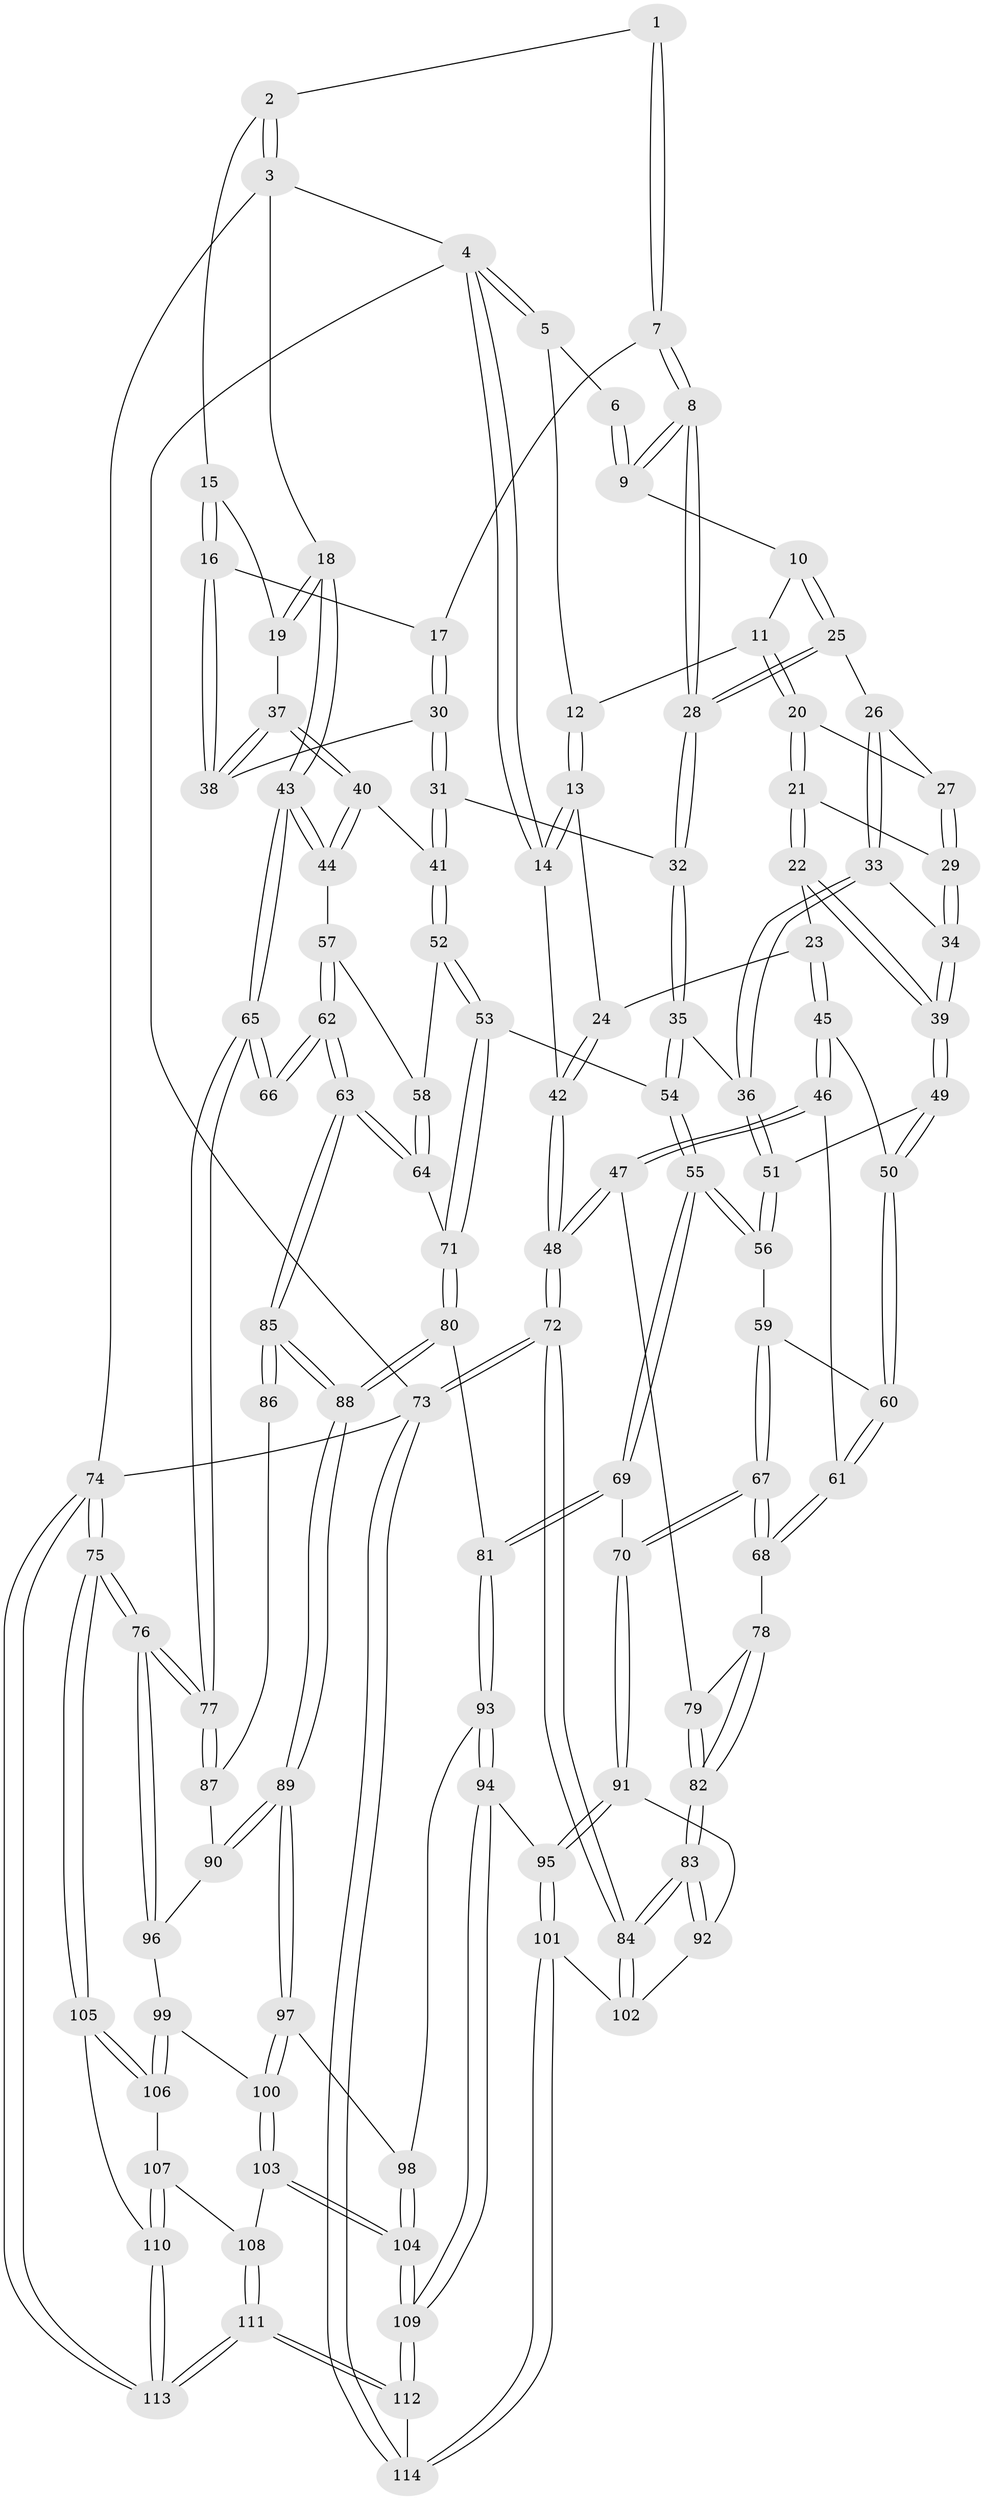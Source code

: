 // Generated by graph-tools (version 1.1) at 2025/00/03/09/25 05:00:45]
// undirected, 114 vertices, 282 edges
graph export_dot {
graph [start="1"]
  node [color=gray90,style=filled];
  1 [pos="+0.6735639349992698+0"];
  2 [pos="+0.9620286603186958+0"];
  3 [pos="+1+0"];
  4 [pos="+0+0"];
  5 [pos="+0.25775043242081114+0"];
  6 [pos="+0.5001469912771507+0"];
  7 [pos="+0.6313680996719785+0.07389772324872813"];
  8 [pos="+0.5812513003681004+0.10013964515333466"];
  9 [pos="+0.5276116977691486+0.04485943169538279"];
  10 [pos="+0.44241166750009686+0.06527463484704456"];
  11 [pos="+0.3054199491996885+0"];
  12 [pos="+0.2590875687043638+0"];
  13 [pos="+0.11602676238915861+0.10705109116204481"];
  14 [pos="+0+0"];
  15 [pos="+0.9236614160933609+0"];
  16 [pos="+0.7977424517775517+0.08823543551195046"];
  17 [pos="+0.7202108173203476+0.10027157295640565"];
  18 [pos="+1+0.2017465224354973"];
  19 [pos="+0.9386575706765274+0.15023566767851299"];
  20 [pos="+0.30615948893406264+0.01373538685154792"];
  21 [pos="+0.2833242985224887+0.12997274045717322"];
  22 [pos="+0.20836968402992714+0.1893114030278862"];
  23 [pos="+0.1420933237710694+0.18509563587024272"];
  24 [pos="+0.13262369540156313+0.1750462451182759"];
  25 [pos="+0.44099512717777295+0.1229414587453092"];
  26 [pos="+0.4114653482030177+0.1391786436331408"];
  27 [pos="+0.39765834353353413+0.13837211135641989"];
  28 [pos="+0.551540098069734+0.18788335788207405"];
  29 [pos="+0.34151104686371203+0.17082219418848535"];
  30 [pos="+0.6772324166213518+0.19663979036473075"];
  31 [pos="+0.6527530942171433+0.23309853453295537"];
  32 [pos="+0.5547170995634496+0.21807737914230474"];
  33 [pos="+0.4216991693017799+0.2400684660964916"];
  34 [pos="+0.3518137689307981+0.21889552651938063"];
  35 [pos="+0.5460633139382848+0.23060412828208837"];
  36 [pos="+0.458489441741612+0.2703239876132048"];
  37 [pos="+0.8337953574931016+0.18207696791262595"];
  38 [pos="+0.8313477998597285+0.17682418228925095"];
  39 [pos="+0.2849678692254062+0.27778077793441597"];
  40 [pos="+0.8345458968045865+0.2631762550575898"];
  41 [pos="+0.7091620575822944+0.27896313749832335"];
  42 [pos="+0+0.2652915979601675"];
  43 [pos="+1+0.20866984501028782"];
  44 [pos="+0.8662996269935912+0.3038254653943456"];
  45 [pos="+0.11561909276503034+0.33894983246406435"];
  46 [pos="+0.04148085466651291+0.4120019156062272"];
  47 [pos="+0+0.4393898502325619"];
  48 [pos="+0+0.42908815794612565"];
  49 [pos="+0.2862719708676444+0.2945560428610562"];
  50 [pos="+0.26160155677253677+0.3495254728123222"];
  51 [pos="+0.43230980088075677+0.3245922938003794"];
  52 [pos="+0.6562100843177635+0.41442395071886245"];
  53 [pos="+0.6248330944292626+0.4416601952579367"];
  54 [pos="+0.609067855438158+0.4388381266761615"];
  55 [pos="+0.497540974009204+0.4739794603322703"];
  56 [pos="+0.43299329188158364+0.412015576825323"];
  57 [pos="+0.8619774541876295+0.3779860150366089"];
  58 [pos="+0.7953834475687231+0.3963127651209157"];
  59 [pos="+0.3962499654873226+0.41731745862272995"];
  60 [pos="+0.2810841986363567+0.39778866100986915"];
  61 [pos="+0.25494869988018715+0.45341406944914586"];
  62 [pos="+0.8955349178587758+0.4534682441819592"];
  63 [pos="+0.7719445762779815+0.5965640230593269"];
  64 [pos="+0.7177137245717248+0.5468319632409328"];
  65 [pos="+1+0.5330809345655156"];
  66 [pos="+1+0.5010757196508966"];
  67 [pos="+0.26862519803361695+0.5939644862740112"];
  68 [pos="+0.26126097774101914+0.5881531625628199"];
  69 [pos="+0.4776450720512286+0.5364785624774717"];
  70 [pos="+0.2777634313186726+0.6045463143292598"];
  71 [pos="+0.6750324837957601+0.5143141794458468"];
  72 [pos="+0+1"];
  73 [pos="+0+1"];
  74 [pos="+1+1"];
  75 [pos="+1+0.7702878822268958"];
  76 [pos="+1+0.6771085956265104"];
  77 [pos="+1+0.6171139719386711"];
  78 [pos="+0.21319372649987983+0.5823917186623518"];
  79 [pos="+0.04807937573843502+0.4929650849813549"];
  80 [pos="+0.5765097235719057+0.6302603346074791"];
  81 [pos="+0.519910374056298+0.650378420568475"];
  82 [pos="+0.07462865568401918+0.6976864481625261"];
  83 [pos="+0+0.9225859868018276"];
  84 [pos="+0+0.9409981079277642"];
  85 [pos="+0.7796370650167264+0.6581264389965988"];
  86 [pos="+0.9501855060848278+0.5722516213118745"];
  87 [pos="+0.9254494891285584+0.6256059569939628"];
  88 [pos="+0.7798055359973779+0.6690549345293235"];
  89 [pos="+0.7803511766507311+0.6714974383403141"];
  90 [pos="+0.868464207584255+0.6680899403128685"];
  91 [pos="+0.28977337506051914+0.6683974400778687"];
  92 [pos="+0.20097316988229763+0.7482377636843454"];
  93 [pos="+0.5000389759939491+0.7558496356432752"];
  94 [pos="+0.45031864779117775+0.8131703352762395"];
  95 [pos="+0.4478086163538509+0.8134848253450293"];
  96 [pos="+0.9975276326788974+0.6929499060174834"];
  97 [pos="+0.7758995596954081+0.6958206549060315"];
  98 [pos="+0.7094489333582824+0.7414873053290323"];
  99 [pos="+0.8881622700373586+0.7836215958929613"];
  100 [pos="+0.8067300192224476+0.7428860272035892"];
  101 [pos="+0.3874146714013167+0.8725574656890418"];
  102 [pos="+0.35608170812905326+0.8769416998844176"];
  103 [pos="+0.8046321810928969+0.8642565739298504"];
  104 [pos="+0.6696119725544617+0.9255838656748893"];
  105 [pos="+1+0.7987366914322046"];
  106 [pos="+0.9218607570977834+0.8150019987441509"];
  107 [pos="+0.9069122012447389+0.8806451468283993"];
  108 [pos="+0.834133659902667+0.89930247845906"];
  109 [pos="+0.6265005355086147+0.9881440846892445"];
  110 [pos="+0.9355800948827491+0.9152266462922563"];
  111 [pos="+0.8109823607945776+1"];
  112 [pos="+0.6737922640958105+1"];
  113 [pos="+0.9440271834802518+1"];
  114 [pos="+0.3478196168541286+1"];
  1 -- 2;
  1 -- 7;
  1 -- 7;
  2 -- 3;
  2 -- 3;
  2 -- 15;
  3 -- 4;
  3 -- 18;
  3 -- 74;
  4 -- 5;
  4 -- 5;
  4 -- 14;
  4 -- 14;
  4 -- 73;
  5 -- 6;
  5 -- 12;
  6 -- 9;
  6 -- 9;
  7 -- 8;
  7 -- 8;
  7 -- 17;
  8 -- 9;
  8 -- 9;
  8 -- 28;
  8 -- 28;
  9 -- 10;
  10 -- 11;
  10 -- 25;
  10 -- 25;
  11 -- 12;
  11 -- 20;
  11 -- 20;
  12 -- 13;
  12 -- 13;
  13 -- 14;
  13 -- 14;
  13 -- 24;
  14 -- 42;
  15 -- 16;
  15 -- 16;
  15 -- 19;
  16 -- 17;
  16 -- 38;
  16 -- 38;
  17 -- 30;
  17 -- 30;
  18 -- 19;
  18 -- 19;
  18 -- 43;
  18 -- 43;
  19 -- 37;
  20 -- 21;
  20 -- 21;
  20 -- 27;
  21 -- 22;
  21 -- 22;
  21 -- 29;
  22 -- 23;
  22 -- 39;
  22 -- 39;
  23 -- 24;
  23 -- 45;
  23 -- 45;
  24 -- 42;
  24 -- 42;
  25 -- 26;
  25 -- 28;
  25 -- 28;
  26 -- 27;
  26 -- 33;
  26 -- 33;
  27 -- 29;
  27 -- 29;
  28 -- 32;
  28 -- 32;
  29 -- 34;
  29 -- 34;
  30 -- 31;
  30 -- 31;
  30 -- 38;
  31 -- 32;
  31 -- 41;
  31 -- 41;
  32 -- 35;
  32 -- 35;
  33 -- 34;
  33 -- 36;
  33 -- 36;
  34 -- 39;
  34 -- 39;
  35 -- 36;
  35 -- 54;
  35 -- 54;
  36 -- 51;
  36 -- 51;
  37 -- 38;
  37 -- 38;
  37 -- 40;
  37 -- 40;
  39 -- 49;
  39 -- 49;
  40 -- 41;
  40 -- 44;
  40 -- 44;
  41 -- 52;
  41 -- 52;
  42 -- 48;
  42 -- 48;
  43 -- 44;
  43 -- 44;
  43 -- 65;
  43 -- 65;
  44 -- 57;
  45 -- 46;
  45 -- 46;
  45 -- 50;
  46 -- 47;
  46 -- 47;
  46 -- 61;
  47 -- 48;
  47 -- 48;
  47 -- 79;
  48 -- 72;
  48 -- 72;
  49 -- 50;
  49 -- 50;
  49 -- 51;
  50 -- 60;
  50 -- 60;
  51 -- 56;
  51 -- 56;
  52 -- 53;
  52 -- 53;
  52 -- 58;
  53 -- 54;
  53 -- 71;
  53 -- 71;
  54 -- 55;
  54 -- 55;
  55 -- 56;
  55 -- 56;
  55 -- 69;
  55 -- 69;
  56 -- 59;
  57 -- 58;
  57 -- 62;
  57 -- 62;
  58 -- 64;
  58 -- 64;
  59 -- 60;
  59 -- 67;
  59 -- 67;
  60 -- 61;
  60 -- 61;
  61 -- 68;
  61 -- 68;
  62 -- 63;
  62 -- 63;
  62 -- 66;
  62 -- 66;
  63 -- 64;
  63 -- 64;
  63 -- 85;
  63 -- 85;
  64 -- 71;
  65 -- 66;
  65 -- 66;
  65 -- 77;
  65 -- 77;
  67 -- 68;
  67 -- 68;
  67 -- 70;
  67 -- 70;
  68 -- 78;
  69 -- 70;
  69 -- 81;
  69 -- 81;
  70 -- 91;
  70 -- 91;
  71 -- 80;
  71 -- 80;
  72 -- 73;
  72 -- 73;
  72 -- 84;
  72 -- 84;
  73 -- 114;
  73 -- 114;
  73 -- 74;
  74 -- 75;
  74 -- 75;
  74 -- 113;
  74 -- 113;
  75 -- 76;
  75 -- 76;
  75 -- 105;
  75 -- 105;
  76 -- 77;
  76 -- 77;
  76 -- 96;
  76 -- 96;
  77 -- 87;
  77 -- 87;
  78 -- 79;
  78 -- 82;
  78 -- 82;
  79 -- 82;
  79 -- 82;
  80 -- 81;
  80 -- 88;
  80 -- 88;
  81 -- 93;
  81 -- 93;
  82 -- 83;
  82 -- 83;
  83 -- 84;
  83 -- 84;
  83 -- 92;
  83 -- 92;
  84 -- 102;
  84 -- 102;
  85 -- 86;
  85 -- 86;
  85 -- 88;
  85 -- 88;
  86 -- 87;
  87 -- 90;
  88 -- 89;
  88 -- 89;
  89 -- 90;
  89 -- 90;
  89 -- 97;
  89 -- 97;
  90 -- 96;
  91 -- 92;
  91 -- 95;
  91 -- 95;
  92 -- 102;
  93 -- 94;
  93 -- 94;
  93 -- 98;
  94 -- 95;
  94 -- 109;
  94 -- 109;
  95 -- 101;
  95 -- 101;
  96 -- 99;
  97 -- 98;
  97 -- 100;
  97 -- 100;
  98 -- 104;
  98 -- 104;
  99 -- 100;
  99 -- 106;
  99 -- 106;
  100 -- 103;
  100 -- 103;
  101 -- 102;
  101 -- 114;
  101 -- 114;
  103 -- 104;
  103 -- 104;
  103 -- 108;
  104 -- 109;
  104 -- 109;
  105 -- 106;
  105 -- 106;
  105 -- 110;
  106 -- 107;
  107 -- 108;
  107 -- 110;
  107 -- 110;
  108 -- 111;
  108 -- 111;
  109 -- 112;
  109 -- 112;
  110 -- 113;
  110 -- 113;
  111 -- 112;
  111 -- 112;
  111 -- 113;
  111 -- 113;
  112 -- 114;
}
